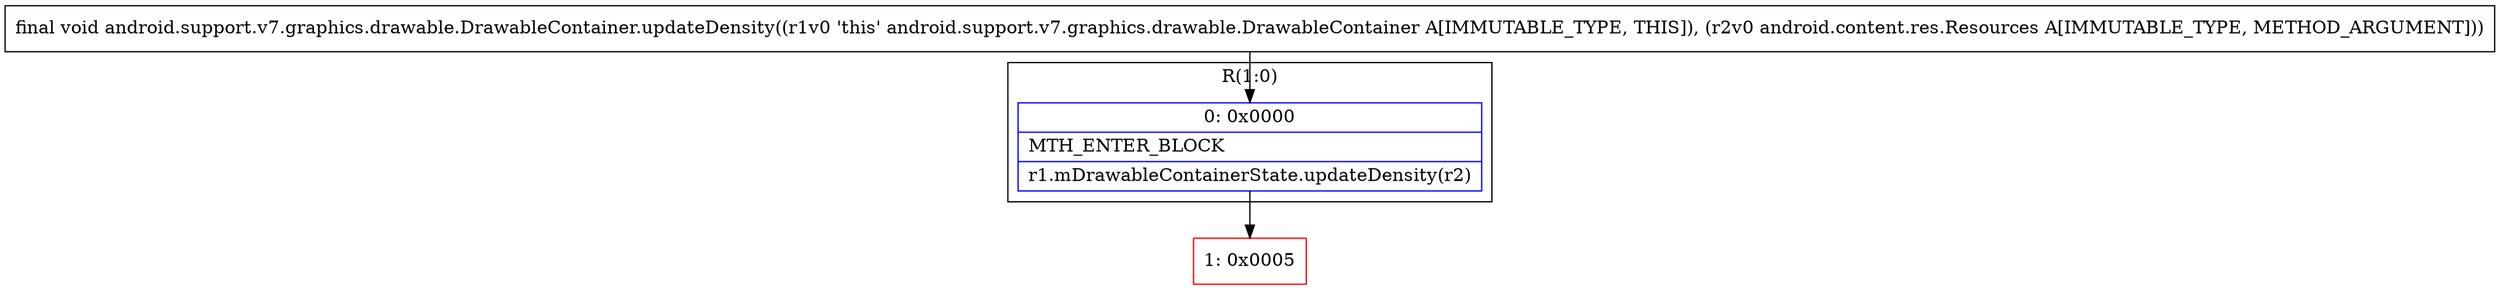 digraph "CFG forandroid.support.v7.graphics.drawable.DrawableContainer.updateDensity(Landroid\/content\/res\/Resources;)V" {
subgraph cluster_Region_1209810551 {
label = "R(1:0)";
node [shape=record,color=blue];
Node_0 [shape=record,label="{0\:\ 0x0000|MTH_ENTER_BLOCK\l|r1.mDrawableContainerState.updateDensity(r2)\l}"];
}
Node_1 [shape=record,color=red,label="{1\:\ 0x0005}"];
MethodNode[shape=record,label="{final void android.support.v7.graphics.drawable.DrawableContainer.updateDensity((r1v0 'this' android.support.v7.graphics.drawable.DrawableContainer A[IMMUTABLE_TYPE, THIS]), (r2v0 android.content.res.Resources A[IMMUTABLE_TYPE, METHOD_ARGUMENT])) }"];
MethodNode -> Node_0;
Node_0 -> Node_1;
}

